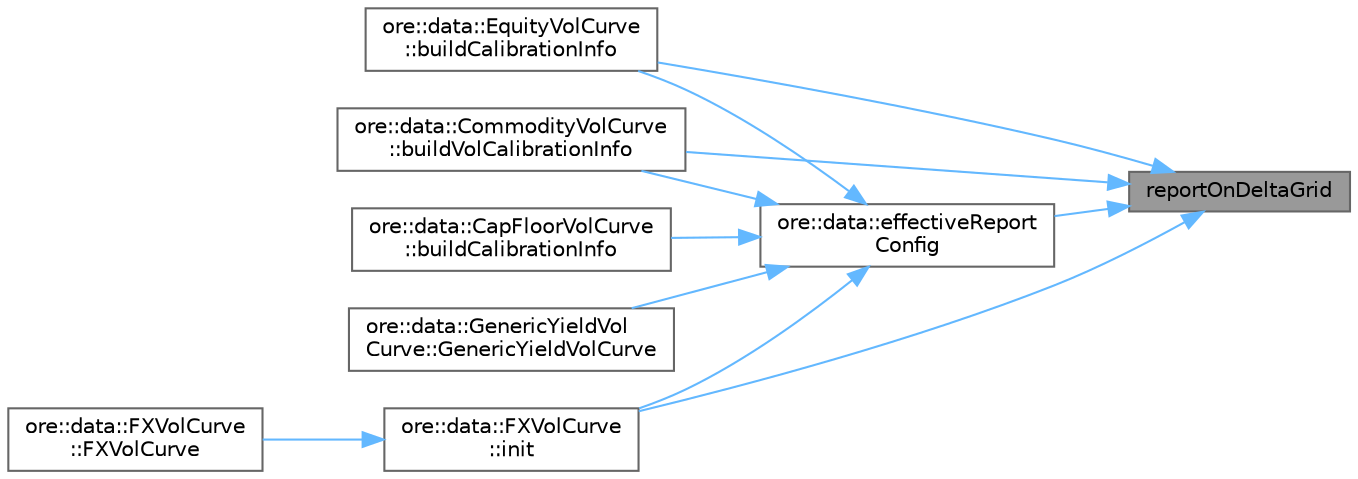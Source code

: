 digraph "reportOnDeltaGrid"
{
 // INTERACTIVE_SVG=YES
 // LATEX_PDF_SIZE
  bgcolor="transparent";
  edge [fontname=Helvetica,fontsize=10,labelfontname=Helvetica,labelfontsize=10];
  node [fontname=Helvetica,fontsize=10,shape=box,height=0.2,width=0.4];
  rankdir="RL";
  Node1 [label="reportOnDeltaGrid",height=0.2,width=0.4,color="gray40", fillcolor="grey60", style="filled", fontcolor="black",tooltip=" "];
  Node1 -> Node2 [dir="back",color="steelblue1",style="solid"];
  Node2 [label="ore::data::EquityVolCurve\l::buildCalibrationInfo",height=0.2,width=0.4,color="grey40", fillcolor="white", style="filled",URL="$classore_1_1data_1_1_equity_vol_curve.html#a3987971ffc25c840ee49e2eca623218a",tooltip="Build the calibration info."];
  Node1 -> Node3 [dir="back",color="steelblue1",style="solid"];
  Node3 [label="ore::data::CommodityVolCurve\l::buildVolCalibrationInfo",height=0.2,width=0.4,color="grey40", fillcolor="white", style="filled",URL="$classore_1_1data_1_1_commodity_vol_curve.html#a817951613d73e2bcfa7eec984fddb440",tooltip="Build the calibration info."];
  Node1 -> Node4 [dir="back",color="steelblue1",style="solid"];
  Node4 [label="ore::data::effectiveReport\lConfig",height=0.2,width=0.4,color="grey40", fillcolor="white", style="filled",URL="$namespaceore_1_1data.html#a5e51bfe798b6a12ac603d4578c144c6b",tooltip=" "];
  Node4 -> Node5 [dir="back",color="steelblue1",style="solid"];
  Node5 [label="ore::data::GenericYieldVol\lCurve::GenericYieldVolCurve",height=0.2,width=0.4,color="grey40", fillcolor="white", style="filled",URL="$classore_1_1data_1_1_generic_yield_vol_curve.html#a206631fc6017f18c7333840e67b1b228",tooltip="Detailed constructor."];
  Node4 -> Node6 [dir="back",color="steelblue1",style="solid"];
  Node6 [label="ore::data::CapFloorVolCurve\l::buildCalibrationInfo",height=0.2,width=0.4,color="grey40", fillcolor="white", style="filled",URL="$classore_1_1data_1_1_cap_floor_vol_curve.html#a5430220ab06a25c32730c1e8f9bf1fe8",tooltip="Build calibration info."];
  Node4 -> Node2 [dir="back",color="steelblue1",style="solid"];
  Node4 -> Node3 [dir="back",color="steelblue1",style="solid"];
  Node4 -> Node7 [dir="back",color="steelblue1",style="solid"];
  Node7 [label="ore::data::FXVolCurve\l::init",height=0.2,width=0.4,color="grey40", fillcolor="white", style="filled",URL="$classore_1_1data_1_1_f_x_vol_curve.html#aa5334770a51cbfa81ecf8b7d14a3acf1",tooltip=" "];
  Node7 -> Node8 [dir="back",color="steelblue1",style="solid"];
  Node8 [label="ore::data::FXVolCurve\l::FXVolCurve",height=0.2,width=0.4,color="grey40", fillcolor="white", style="filled",URL="$classore_1_1data_1_1_f_x_vol_curve.html#af2e42c318046fe68ebaa0a7d0cc5067d",tooltip="Detailed constructor."];
  Node1 -> Node7 [dir="back",color="steelblue1",style="solid"];
}
